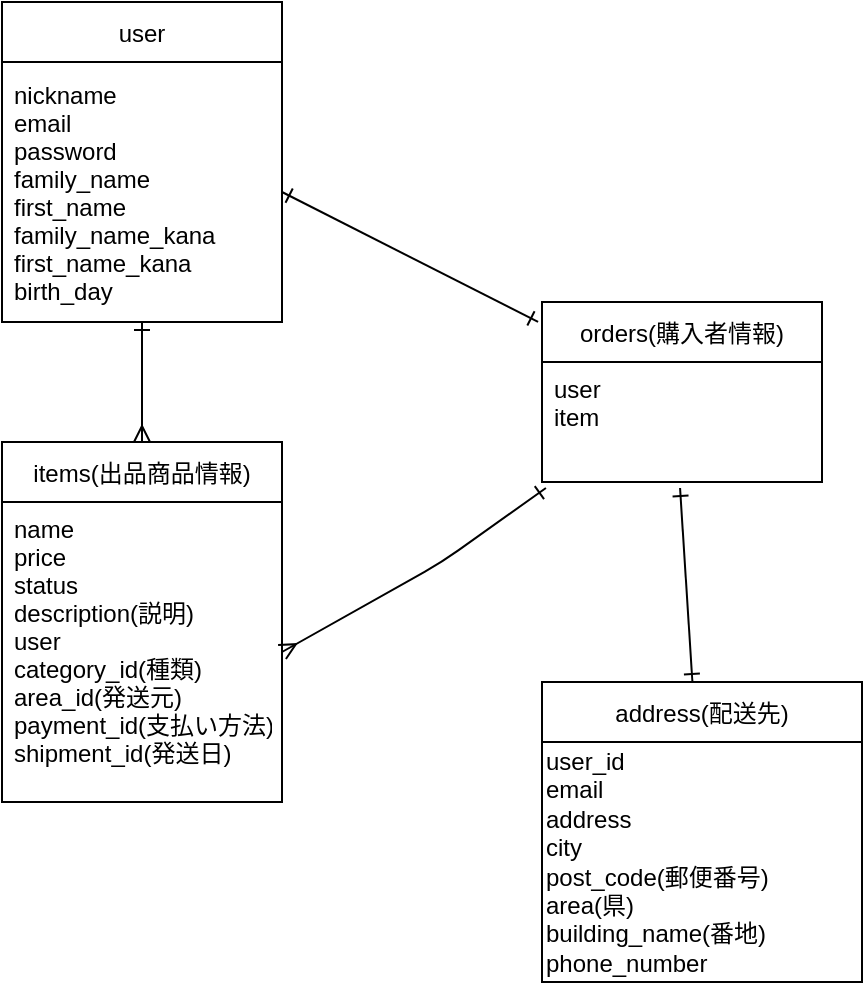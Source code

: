 <mxfile>
    <diagram id="yd0fzD8AV0p6XTbwbjUD" name="ページ1">
        <mxGraphModel dx="593" dy="680" grid="1" gridSize="10" guides="1" tooltips="1" connect="1" arrows="1" fold="1" page="1" pageScale="1" pageWidth="827" pageHeight="1169" math="0" shadow="0">
            <root>
                <mxCell id="0"/>
                <mxCell id="1" parent="0"/>
                <mxCell id="aENiHTb-QZOG0WwgEAQx-1" value="user" style="swimlane;fontStyle=0;childLayout=stackLayout;horizontal=1;startSize=30;horizontalStack=0;resizeParent=1;resizeParentMax=0;resizeLast=0;collapsible=1;marginBottom=0;" vertex="1" parent="1">
                    <mxGeometry x="120" y="130" width="140" height="160" as="geometry"/>
                </mxCell>
                <mxCell id="aENiHTb-QZOG0WwgEAQx-2" value="nickname&#10;email&#10;password&#10;family_name&#10;first_name&#10;family_name_kana&#10;first_name_kana&#10;birth_day" style="text;strokeColor=none;fillColor=none;align=left;verticalAlign=middle;spacingLeft=4;spacingRight=4;overflow=hidden;points=[[0,0.5],[1,0.5]];portConstraint=eastwest;rotatable=0;" vertex="1" parent="aENiHTb-QZOG0WwgEAQx-1">
                    <mxGeometry y="30" width="140" height="130" as="geometry"/>
                </mxCell>
                <mxCell id="aENiHTb-QZOG0WwgEAQx-6" value="items(出品商品情報)" style="swimlane;fontStyle=0;childLayout=stackLayout;horizontal=1;startSize=30;horizontalStack=0;resizeParent=1;resizeParentMax=0;resizeLast=0;collapsible=1;marginBottom=0;" vertex="1" parent="1">
                    <mxGeometry x="120" y="350" width="140" height="180" as="geometry"/>
                </mxCell>
                <mxCell id="aENiHTb-QZOG0WwgEAQx-7" value="name&#10;price&#10;status&#10;description(説明)&#10;user&#10;category_id(種類)&#10;area_id(発送元)&#10;payment_id(支払い方法)&#10;shipment_id(発送日)&#10;&#10;&#10;&#10;" style="text;strokeColor=none;fillColor=none;align=left;verticalAlign=top;spacingLeft=4;spacingRight=4;overflow=hidden;points=[[0,0.5],[1,0.5]];portConstraint=eastwest;rotatable=0;" vertex="1" parent="aENiHTb-QZOG0WwgEAQx-6">
                    <mxGeometry y="30" width="140" height="150" as="geometry"/>
                </mxCell>
                <mxCell id="aENiHTb-QZOG0WwgEAQx-10" value="orders(購入者情報)" style="swimlane;fontStyle=0;childLayout=stackLayout;horizontal=1;startSize=30;horizontalStack=0;resizeParent=1;resizeParentMax=0;resizeLast=0;collapsible=1;marginBottom=0;" vertex="1" parent="1">
                    <mxGeometry x="390" y="280" width="140" height="90" as="geometry"/>
                </mxCell>
                <mxCell id="aENiHTb-QZOG0WwgEAQx-11" value="user&#10;item" style="text;strokeColor=none;fillColor=none;align=left;verticalAlign=top;spacingLeft=4;spacingRight=4;overflow=hidden;points=[[0,0.5],[1,0.5]];portConstraint=eastwest;rotatable=0;" vertex="1" parent="aENiHTb-QZOG0WwgEAQx-10">
                    <mxGeometry y="30" width="140" height="60" as="geometry"/>
                </mxCell>
                <mxCell id="aENiHTb-QZOG0WwgEAQx-35" style="edgeStyle=none;html=1;entryX=0.493;entryY=1.05;entryDx=0;entryDy=0;entryPerimeter=0;startArrow=ERone;startFill=0;endArrow=ERone;endFill=0;" edge="1" parent="1" source="aENiHTb-QZOG0WwgEAQx-18" target="aENiHTb-QZOG0WwgEAQx-11">
                    <mxGeometry relative="1" as="geometry"/>
                </mxCell>
                <mxCell id="aENiHTb-QZOG0WwgEAQx-18" value="address(配送先)" style="swimlane;fontStyle=0;childLayout=stackLayout;horizontal=1;startSize=30;horizontalStack=0;resizeParent=1;resizeParentMax=0;resizeLast=0;collapsible=1;marginBottom=0;" vertex="1" parent="1">
                    <mxGeometry x="390" y="470" width="160" height="150" as="geometry"/>
                </mxCell>
                <mxCell id="aENiHTb-QZOG0WwgEAQx-37" value="user_id&lt;br&gt;email&lt;br&gt;address&lt;br&gt;city&lt;br&gt;post_code(郵便番号)&lt;br&gt;area(県)&lt;br&gt;building_name(番地)&lt;br&gt;phone_number" style="text;html=1;align=left;verticalAlign=middle;resizable=0;points=[];autosize=1;strokeColor=none;fillColor=none;" vertex="1" parent="aENiHTb-QZOG0WwgEAQx-18">
                    <mxGeometry y="30" width="160" height="120" as="geometry"/>
                </mxCell>
                <mxCell id="aENiHTb-QZOG0WwgEAQx-26" style="edgeStyle=none;html=1;exitX=1;exitY=0.5;exitDx=0;exitDy=0;entryX=-0.014;entryY=0.111;entryDx=0;entryDy=0;entryPerimeter=0;startArrow=ERone;startFill=0;endArrow=ERone;endFill=0;" edge="1" parent="1" source="aENiHTb-QZOG0WwgEAQx-2" target="aENiHTb-QZOG0WwgEAQx-10">
                    <mxGeometry relative="1" as="geometry"/>
                </mxCell>
                <mxCell id="aENiHTb-QZOG0WwgEAQx-28" style="edgeStyle=none;html=1;entryX=0.5;entryY=0;entryDx=0;entryDy=0;startArrow=ERone;startFill=0;endArrow=ERmany;endFill=0;" edge="1" parent="1" source="aENiHTb-QZOG0WwgEAQx-2" target="aENiHTb-QZOG0WwgEAQx-6">
                    <mxGeometry relative="1" as="geometry"/>
                </mxCell>
                <mxCell id="aENiHTb-QZOG0WwgEAQx-38" style="edgeStyle=none;html=1;entryX=0.014;entryY=1.05;entryDx=0;entryDy=0;entryPerimeter=0;startArrow=ERmany;startFill=0;endArrow=ERone;endFill=0;exitX=1;exitY=0.5;exitDx=0;exitDy=0;" edge="1" parent="1" source="aENiHTb-QZOG0WwgEAQx-7" target="aENiHTb-QZOG0WwgEAQx-11">
                    <mxGeometry relative="1" as="geometry">
                        <Array as="points">
                            <mxPoint x="340" y="410"/>
                        </Array>
                    </mxGeometry>
                </mxCell>
            </root>
        </mxGraphModel>
    </diagram>
</mxfile>